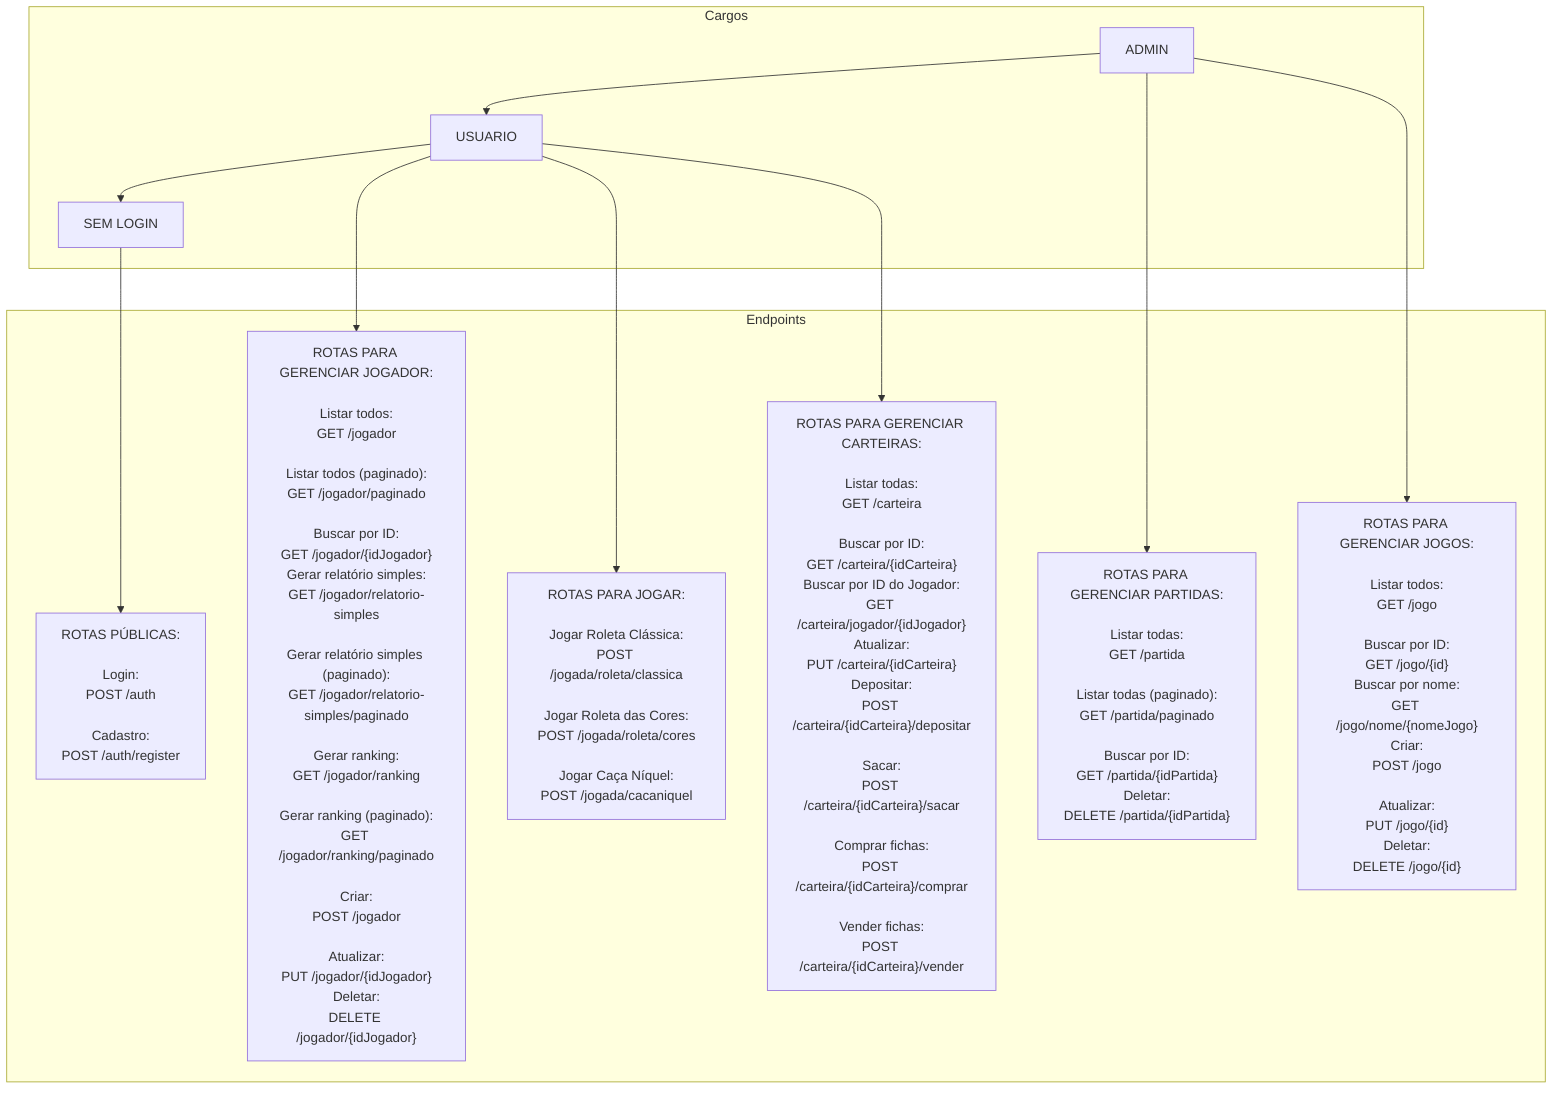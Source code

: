 flowchart TD
    subgraph Cargos["Cargos"]
        USUARIO["USUARIO"]
        ADMIN["ADMIN"]
        GUEST["SEM LOGIN"]
    end

subgraph Endpoints["Endpoints"]
AUTENTICACAO["ROTAS PÚBLICAS:

Login:
POST /auth

Cadastro:
POST /auth/register"]

JOGADOR["ROTAS PARA GERENCIAR JOGADOR:

Listar todos:
GET /jogador

Listar todos (paginado):
GET /jogador/paginado

Buscar por ID:
GET /jogador/{idJogador}

Gerar relatório simples:
GET /jogador/relatorio-simples

Gerar relatório simples (paginado):
GET /jogador/relatorio-simples/paginado

Gerar ranking:
GET /jogador/ranking

Gerar ranking (paginado):
GET /jogador/ranking/paginado

Criar:
POST /jogador

Atualizar:
PUT /jogador/{idJogador}

Deletar:
DELETE /jogador/{idJogador}"]

JOGADA["ROTAS PARA JOGAR:

Jogar Roleta Clássica:
POST /jogada/roleta/classica

Jogar Roleta das Cores:
POST /jogada/roleta/cores

Jogar Caça Níquel:
POST /jogada/cacaniquel"]

PARTIDA["ROTAS PARA GERENCIAR PARTIDAS:

Listar todas:
GET /partida

Listar todas (paginado):
GET /partida/paginado

Buscar por ID:
GET /partida/{idPartida}

Deletar:
DELETE /partida/{idPartida}"]

JOGO["ROTAS PARA GERENCIAR JOGOS:

Listar todos:
GET /jogo

Buscar por ID:
GET /jogo/{id}

Buscar por nome:
GET /jogo/nome/{nomeJogo}

Criar:
POST /jogo

Atualizar:
PUT /jogo/{id}

Deletar:
DELETE /jogo/{id}"]

CARTEIRA["ROTAS PARA GERENCIAR CARTEIRAS:

Listar todas:
GET /carteira

Buscar por ID:
GET /carteira/{idCarteira}

Buscar por ID do Jogador:
GET /carteira/jogador/{idJogador}

Atualizar:
PUT /carteira/{idCarteira}

Depositar:
POST /carteira/{idCarteira}/depositar

Sacar:
POST /carteira/{idCarteira}/sacar

Comprar fichas:
POST /carteira/{idCarteira}/comprar

Vender fichas:
POST /carteira/{idCarteira}/vender"]
end

GUEST --> AUTENTICACAO
USUARIO --> GUEST
USUARIO --> JOGADOR
USUARIO --> JOGADA
USUARIO --> CARTEIRA
ADMIN --> USUARIO
ADMIN --> PARTIDA
ADMIN --> JOGO